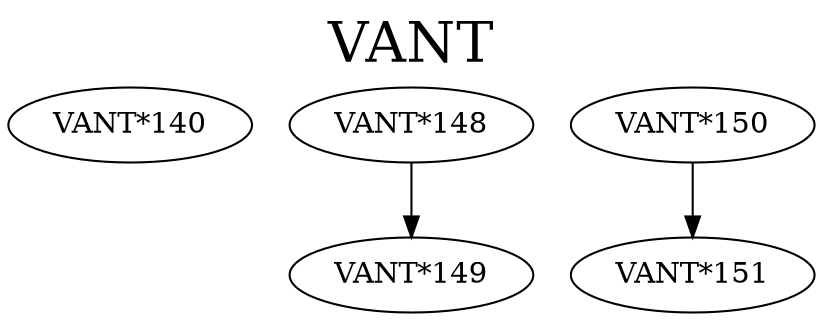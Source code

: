 digraph VANT {
labelloc = "t";
label = "VANT"
fontsize = 27;
"VANT*140"
"VANT*148"
"VANT*148" -> "VANT*149" [style=solid]
"VANT*150"
"VANT*150" -> "VANT*151" [style=solid]
}
